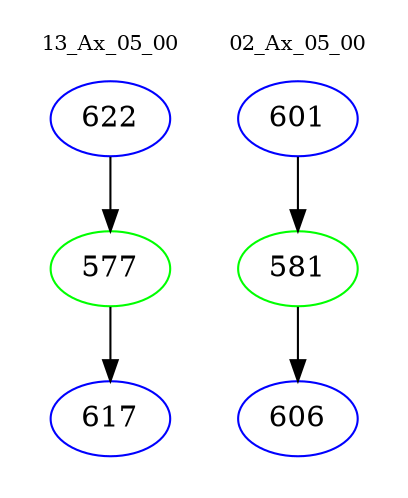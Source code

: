 digraph{
subgraph cluster_0 {
color = white
label = "13_Ax_05_00";
fontsize=10;
T0_622 [label="622", color="blue"]
T0_622 -> T0_577 [color="black"]
T0_577 [label="577", color="green"]
T0_577 -> T0_617 [color="black"]
T0_617 [label="617", color="blue"]
}
subgraph cluster_1 {
color = white
label = "02_Ax_05_00";
fontsize=10;
T1_601 [label="601", color="blue"]
T1_601 -> T1_581 [color="black"]
T1_581 [label="581", color="green"]
T1_581 -> T1_606 [color="black"]
T1_606 [label="606", color="blue"]
}
}
